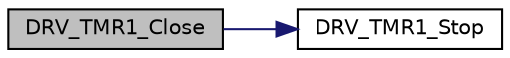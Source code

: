 digraph "DRV_TMR1_Close"
{
  edge [fontname="Helvetica",fontsize="10",labelfontname="Helvetica",labelfontsize="10"];
  node [fontname="Helvetica",fontsize="10",shape=record];
  rankdir="LR";
  Node86 [label="DRV_TMR1_Close",height=0.2,width=0.4,color="black", fillcolor="grey75", style="filled", fontcolor="black"];
  Node86 -> Node87 [color="midnightblue",fontsize="10",style="solid",fontname="Helvetica"];
  Node87 [label="DRV_TMR1_Stop",height=0.2,width=0.4,color="black", fillcolor="white", style="filled",URL="$inszt__main_8c.html#a7e10879e2ae965f7fd3edab17a45df3f"];
}
